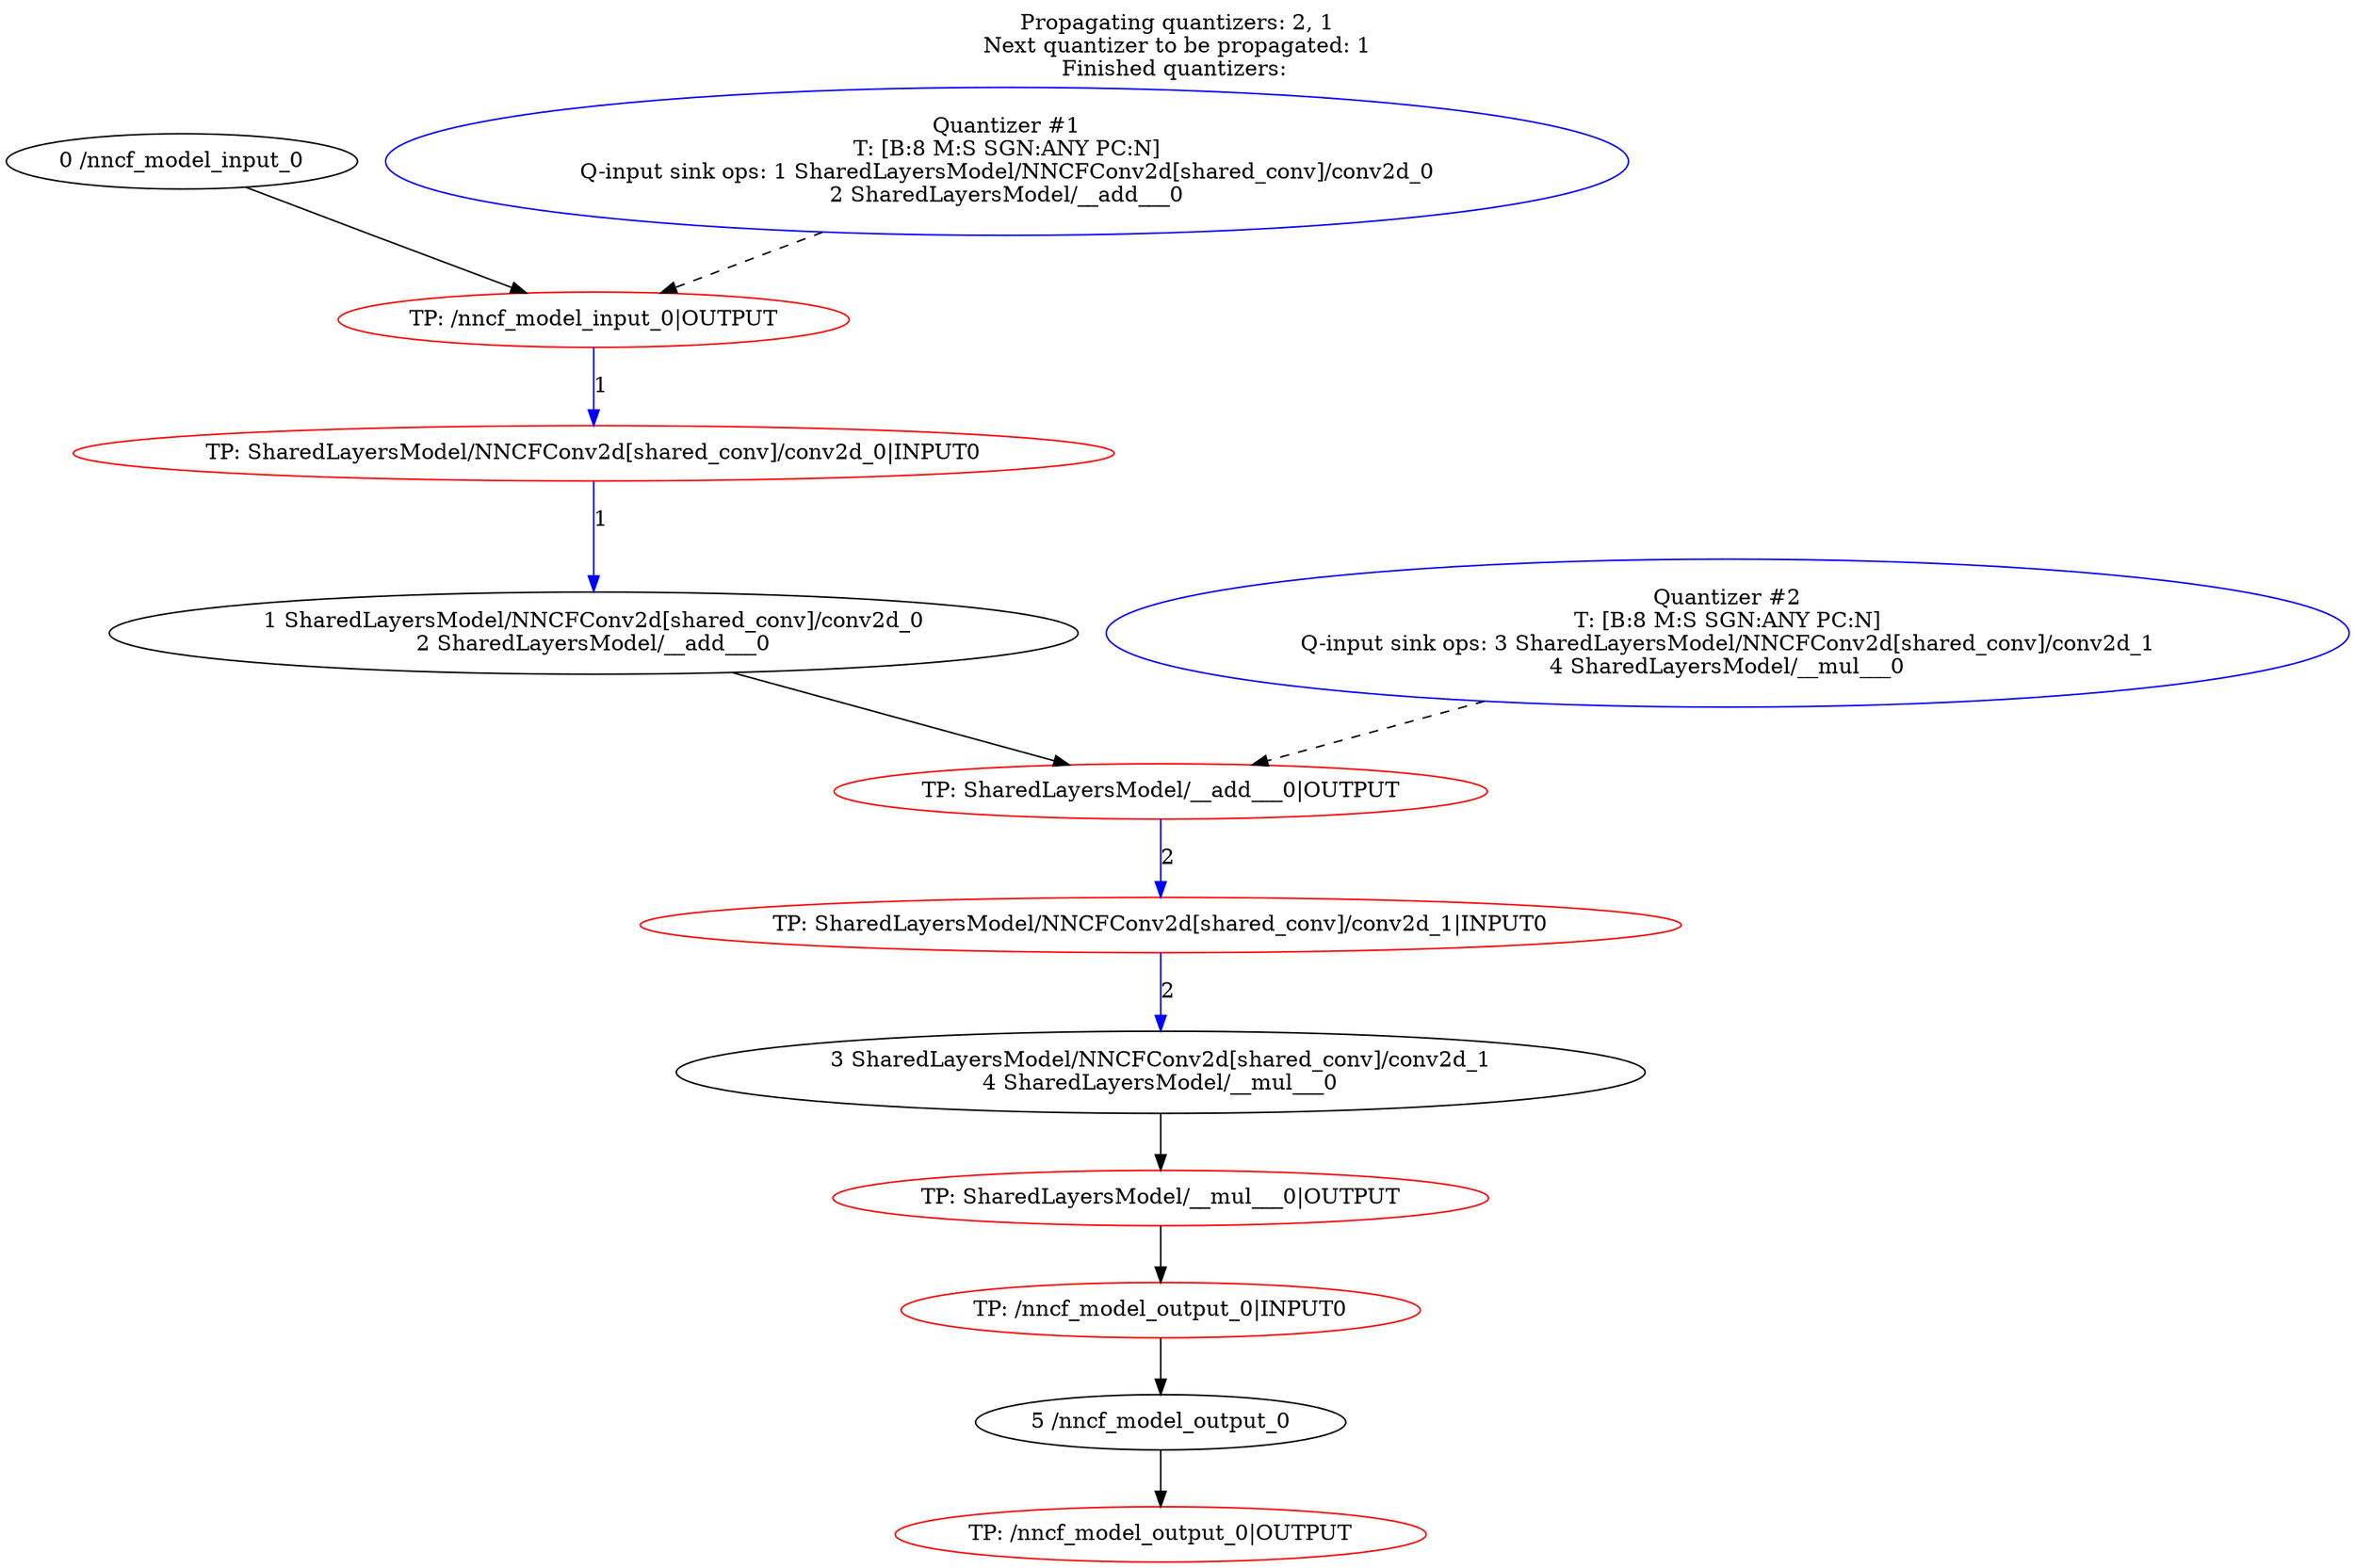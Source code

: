 strict digraph  {
label="Propagating quantizers: 2, 1\nNext quantizer to be propagated: 1\nFinished quantizers: ";
labelloc=t;
"0 /nncf_model_input_0";
"5 /nncf_model_output_0";
"POST HOOK 0 /nncf_model_input_0" [color=red, label="TP: /nncf_model_input_0|OUTPUT"];
"Quantizer #1" [color=blue, label="Quantizer #1
T: [B:8 M:S SGN:ANY PC:N]
Q-input sink ops: 1 SharedLayersModel/NNCFConv2d[shared_conv]/conv2d_0
2 SharedLayersModel/__add___0
"];
"PRE HOOK 0 1 SharedLayersModel/NNCFConv2d[shared_conv]/conv2d_0" [color=red, label="TP: SharedLayersModel/NNCFConv2d[shared_conv]/conv2d_0|INPUT0"];
"POST HOOK 2 SharedLayersModel/__add___0" [color=red, label="TP: SharedLayersModel/__add___0|OUTPUT"];
"Quantizer #2" [color=blue, label="Quantizer #2
T: [B:8 M:S SGN:ANY PC:N]
Q-input sink ops: 3 SharedLayersModel/NNCFConv2d[shared_conv]/conv2d_1
4 SharedLayersModel/__mul___0
"];
"PRE HOOK 0 3 SharedLayersModel/NNCFConv2d[shared_conv]/conv2d_1" [color=red, label="TP: SharedLayersModel/NNCFConv2d[shared_conv]/conv2d_1|INPUT0"];
"POST HOOK 4 SharedLayersModel/__mul___0" [color=red, label="TP: SharedLayersModel/__mul___0|OUTPUT"];
"PRE HOOK 0 5 /nncf_model_output_0" [color=red, label="TP: /nncf_model_output_0|INPUT0"];
"POST HOOK 5 /nncf_model_output_0" [color=red, label="TP: /nncf_model_output_0|OUTPUT"];
"1 SharedLayersModel/NNCFConv2d[shared_conv]/conv2d_0\n2 SharedLayersModel/__add___0\n";
"3 SharedLayersModel/NNCFConv2d[shared_conv]/conv2d_1\n4 SharedLayersModel/__mul___0\n";
"0 /nncf_model_input_0" -> "POST HOOK 0 /nncf_model_input_0";
"5 /nncf_model_output_0" -> "POST HOOK 5 /nncf_model_output_0";
"POST HOOK 0 /nncf_model_input_0" -> "PRE HOOK 0 1 SharedLayersModel/NNCFConv2d[shared_conv]/conv2d_0"  [color=blue, label=1];
"Quantizer #1" -> "POST HOOK 0 /nncf_model_input_0"  [style=dashed];
"PRE HOOK 0 1 SharedLayersModel/NNCFConv2d[shared_conv]/conv2d_0" -> "1 SharedLayersModel/NNCFConv2d[shared_conv]/conv2d_0\n2 SharedLayersModel/__add___0\n"  [color=blue, label=1];
"POST HOOK 2 SharedLayersModel/__add___0" -> "PRE HOOK 0 3 SharedLayersModel/NNCFConv2d[shared_conv]/conv2d_1"  [color=blue, label=2];
"Quantizer #2" -> "POST HOOK 2 SharedLayersModel/__add___0"  [style=dashed];
"PRE HOOK 0 3 SharedLayersModel/NNCFConv2d[shared_conv]/conv2d_1" -> "3 SharedLayersModel/NNCFConv2d[shared_conv]/conv2d_1\n4 SharedLayersModel/__mul___0\n"  [color=blue, label=2];
"POST HOOK 4 SharedLayersModel/__mul___0" -> "PRE HOOK 0 5 /nncf_model_output_0";
"PRE HOOK 0 5 /nncf_model_output_0" -> "5 /nncf_model_output_0";
"1 SharedLayersModel/NNCFConv2d[shared_conv]/conv2d_0\n2 SharedLayersModel/__add___0\n" -> "POST HOOK 2 SharedLayersModel/__add___0";
"3 SharedLayersModel/NNCFConv2d[shared_conv]/conv2d_1\n4 SharedLayersModel/__mul___0\n" -> "POST HOOK 4 SharedLayersModel/__mul___0";
}
